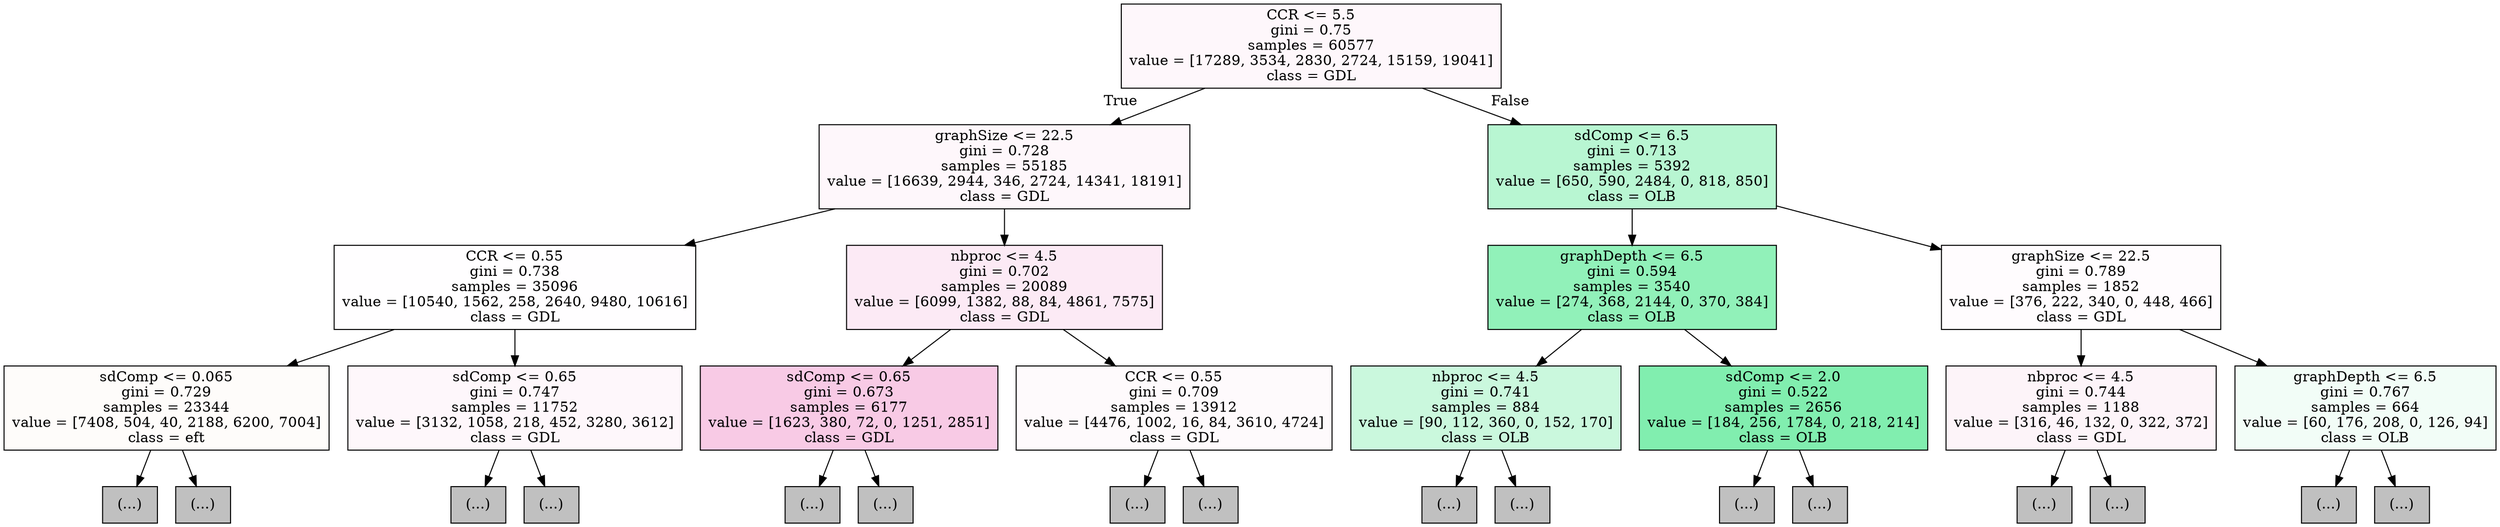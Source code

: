 digraph Tree {
node [shape=box, style="filled", color="black"] ;
0 [label="CCR <= 5.5\ngini = 0.75\nsamples = 60577\nvalue = [17289, 3534, 2830, 2724, 15159, 19041]\nclass = GDL", fillcolor="#fef7fb"] ;
1 [label="graphSize <= 22.5\ngini = 0.728\nsamples = 55185\nvalue = [16639, 2944, 346, 2724, 14341, 18191]\nclass = GDL", fillcolor="#fef7fb"] ;
0 -> 1 [labeldistance=2.5, labelangle=45, headlabel="True"] ;
2 [label="CCR <= 0.55\ngini = 0.738\nsamples = 35096\nvalue = [10540, 1562, 258, 2640, 9480, 10616]\nclass = GDL", fillcolor="#fffeff"] ;
1 -> 2 ;
3 [label="sdComp <= 0.065\ngini = 0.729\nsamples = 23344\nvalue = [7408, 504, 40, 2188, 6200, 7004]\nclass = eft", fillcolor="#fefcfa"] ;
2 -> 3 ;
4 [label="(...)", fillcolor="#C0C0C0"] ;
3 -> 4 ;
51 [label="(...)", fillcolor="#C0C0C0"] ;
3 -> 51 ;
74 [label="sdComp <= 0.65\ngini = 0.747\nsamples = 11752\nvalue = [3132, 1058, 218, 452, 3280, 3612]\nclass = GDL", fillcolor="#fef7fb"] ;
2 -> 74 ;
75 [label="(...)", fillcolor="#C0C0C0"] ;
74 -> 75 ;
122 [label="(...)", fillcolor="#C0C0C0"] ;
74 -> 122 ;
145 [label="nbproc <= 4.5\ngini = 0.702\nsamples = 20089\nvalue = [6099, 1382, 88, 84, 4861, 7575]\nclass = GDL", fillcolor="#fceaf5"] ;
1 -> 145 ;
146 [label="sdComp <= 0.65\ngini = 0.673\nsamples = 6177\nvalue = [1623, 380, 72, 0, 1251, 2851]\nclass = GDL", fillcolor="#f8cae5"] ;
145 -> 146 ;
147 [label="(...)", fillcolor="#C0C0C0"] ;
146 -> 147 ;
316 [label="(...)", fillcolor="#C0C0C0"] ;
146 -> 316 ;
351 [label="CCR <= 0.55\ngini = 0.709\nsamples = 13912\nvalue = [4476, 1002, 16, 84, 3610, 4724]\nclass = GDL", fillcolor="#fefafc"] ;
145 -> 351 ;
352 [label="(...)", fillcolor="#C0C0C0"] ;
351 -> 352 ;
459 [label="(...)", fillcolor="#C0C0C0"] ;
351 -> 459 ;
566 [label="sdComp <= 6.5\ngini = 0.713\nsamples = 5392\nvalue = [650, 590, 2484, 0, 818, 850]\nclass = OLB", fillcolor="#b8f6d2"] ;
0 -> 566 [labeldistance=2.5, labelangle=-45, headlabel="False"] ;
567 [label="graphDepth <= 6.5\ngini = 0.594\nsamples = 3540\nvalue = [274, 368, 2144, 0, 370, 384]\nclass = OLB", fillcolor="#91f1b9"] ;
566 -> 567 ;
568 [label="nbproc <= 4.5\ngini = 0.741\nsamples = 884\nvalue = [90, 112, 360, 0, 152, 170]\nclass = OLB", fillcolor="#caf8dd"] ;
567 -> 568 ;
569 [label="(...)", fillcolor="#C0C0C0"] ;
568 -> 569 ;
582 [label="(...)", fillcolor="#C0C0C0"] ;
568 -> 582 ;
591 [label="sdComp <= 2.0\ngini = 0.522\nsamples = 2656\nvalue = [184, 256, 1784, 0, 218, 214]\nclass = OLB", fillcolor="#81eeaf"] ;
567 -> 591 ;
592 [label="(...)", fillcolor="#C0C0C0"] ;
591 -> 592 ;
613 [label="(...)", fillcolor="#C0C0C0"] ;
591 -> 613 ;
638 [label="graphSize <= 22.5\ngini = 0.789\nsamples = 1852\nvalue = [376, 222, 340, 0, 448, 466]\nclass = GDL", fillcolor="#fffcfe"] ;
566 -> 638 ;
639 [label="nbproc <= 4.5\ngini = 0.744\nsamples = 1188\nvalue = [316, 46, 132, 0, 322, 372]\nclass = GDL", fillcolor="#fdf4f9"] ;
638 -> 639 ;
640 [label="(...)", fillcolor="#C0C0C0"] ;
639 -> 640 ;
647 [label="(...)", fillcolor="#C0C0C0"] ;
639 -> 647 ;
654 [label="graphDepth <= 6.5\ngini = 0.767\nsamples = 664\nvalue = [60, 176, 208, 0, 126, 94]\nclass = OLB", fillcolor="#f2fdf7"] ;
638 -> 654 ;
655 [label="(...)", fillcolor="#C0C0C0"] ;
654 -> 655 ;
656 [label="(...)", fillcolor="#C0C0C0"] ;
654 -> 656 ;
}